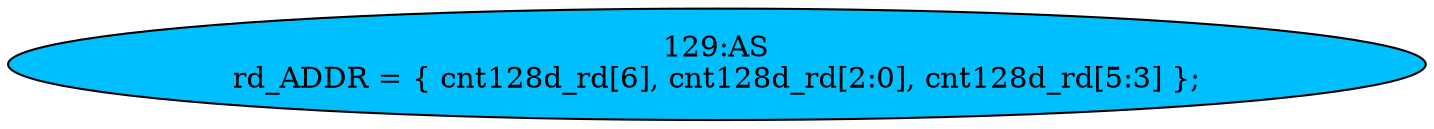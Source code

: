 strict digraph "" {
	node [label="\N"];
	"129:AS"	 [ast="<pyverilog.vparser.ast.Assign object at 0x7f6f38ecec90>",
		def_var="['rd_ADDR']",
		fillcolor=deepskyblue,
		label="129:AS
rd_ADDR = { cnt128d_rd[6], cnt128d_rd[2:0], cnt128d_rd[5:3] };",
		statements="[]",
		style=filled,
		typ=Assign,
		use_var="['cnt128d_rd', 'cnt128d_rd', 'cnt128d_rd']"];
}

